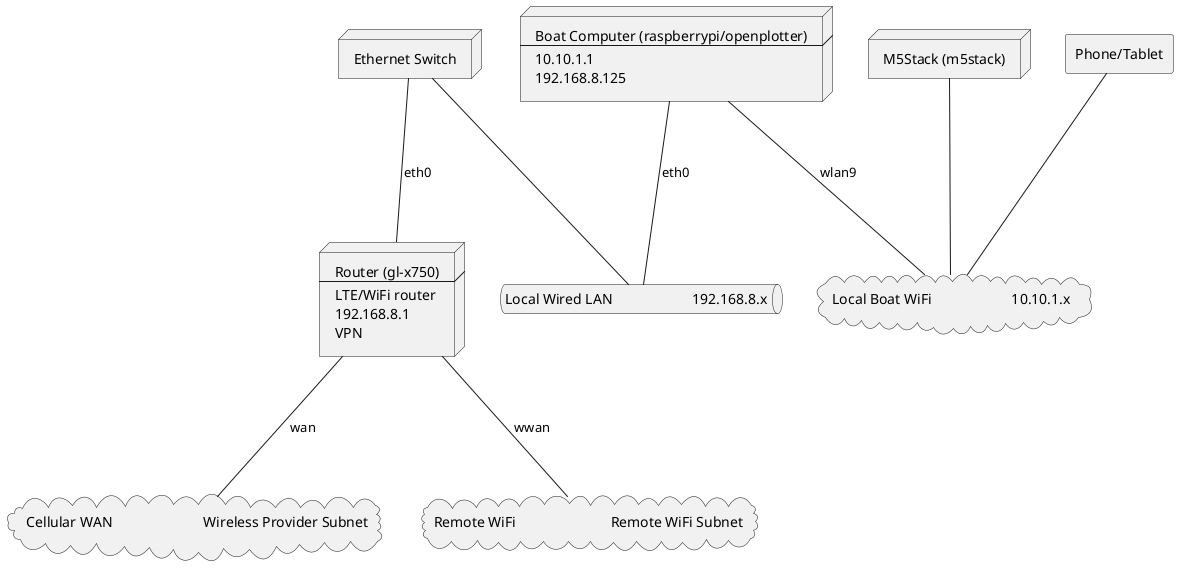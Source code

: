 @startuml
node Router [
 Router (gl-x750)
 ---
 LTE/WiFi router
 192.168.8.1
 VPN
]
node EthernetHub [
 Ethernet Switch
]
node BoatComputer  [
 Boat Computer (raspberrypi/openplotter)
 ---
 10.10.1.1
 192.168.8.125
]
node M5Stack  [
 M5Stack (m5stack)
]
cloud CellularWAN [
 Cellular WAN                         Wireless Provider Subnet
]
cloud RemoteWiFi [
 Remote WiFi                          Remote WiFi Subnet
]
cloud LocalBoatWiFi [
 Local Boat WiFi                      10.10.1.x
]
queue LocalWiredLAN [
 Local Wired LAN                      192.168.8.x
]
agent MobileDevice [
 Phone/Tablet
]

BoatComputer --- LocalBoatWiFi : wlan9
BoatComputer --- LocalWiredLAN : eth0
Router --- CellularWAN : wan
Router --- RemoteWiFi : wwan
EthernetHub --- Router : eth0
EthernetHub --- LocalWiredLAN
M5Stack --- LocalBoatWiFi
MobileDevice --- LocalBoatWiFi
@enduml

